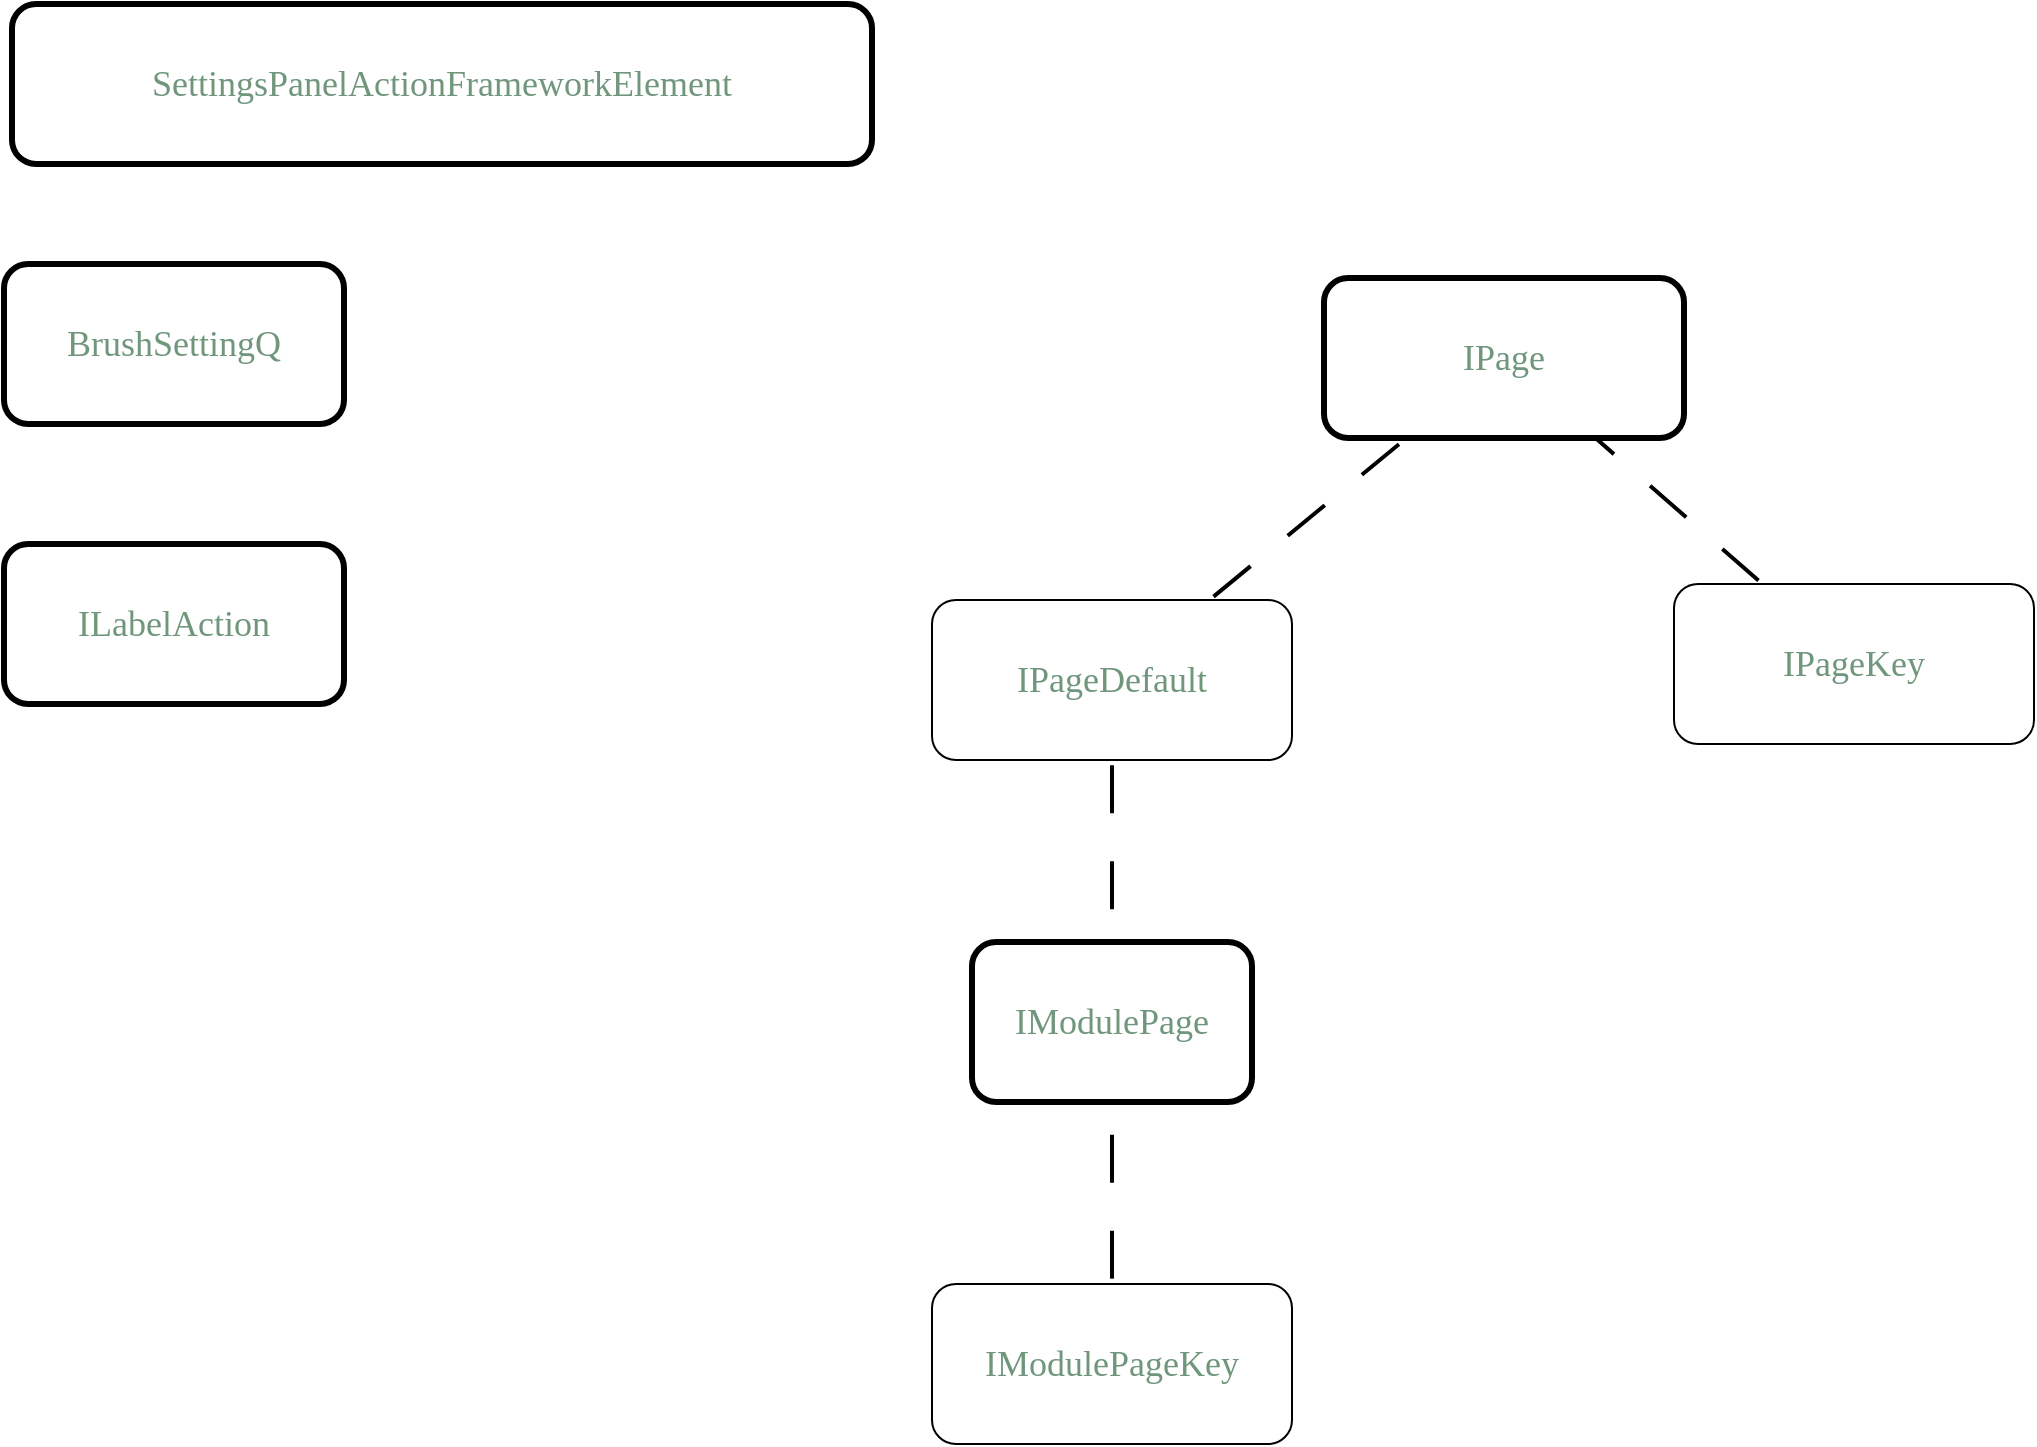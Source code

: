<mxfile version="24.7.17" pages="2">
  <diagram name="CORE Диаграмма" id="ia_T1l1x6hs6FPcz-3SK">
    <mxGraphModel dx="2047" dy="948" grid="0" gridSize="10" guides="0" tooltips="1" connect="0" arrows="1" fold="1" page="0" pageScale="1" pageWidth="827" pageHeight="1169" math="0" shadow="0">
      <root>
        <mxCell id="0" />
        <mxCell id="1" parent="0" />
        <mxCell id="MWzFeV6izfAVd_EmdzCG-1" style="rounded=0;orthogonalLoop=1;jettySize=auto;html=1;flowAnimation=1;dashed=1;dashPattern=12 12;endArrow=none;endFill=0;shadow=0;strokeWidth=2;fontColor=#70967C;" parent="1" source="MWzFeV6izfAVd_EmdzCG-7" target="MWzFeV6izfAVd_EmdzCG-2" edge="1">
          <mxGeometry relative="1" as="geometry">
            <mxPoint x="484" y="497" as="sourcePoint" />
          </mxGeometry>
        </mxCell>
        <mxCell id="MWzFeV6izfAVd_EmdzCG-2" value="IModulePage" style="rounded=1;whiteSpace=wrap;fontSize=18;fontColor=#70967C;fontFamily=Lucida Console;strokeWidth=3;" parent="1" vertex="1">
          <mxGeometry x="462" y="527" width="140" height="80" as="geometry" />
        </mxCell>
        <mxCell id="MWzFeV6izfAVd_EmdzCG-7" value="IModulePageKey" style="rounded=1;whiteSpace=wrap;fontSize=18;fontColor=#70967C;fontFamily=Lucida Console;" parent="1" vertex="1">
          <mxGeometry x="442" y="698" width="180" height="80" as="geometry" />
        </mxCell>
        <mxCell id="MWzFeV6izfAVd_EmdzCG-8" value="BrushSettingQ" style="rounded=1;whiteSpace=wrap;fontSize=18;fontColor=#70967C;fontFamily=Lucida Console;strokeWidth=3;" parent="1" vertex="1">
          <mxGeometry x="-22" y="188" width="170" height="80" as="geometry" />
        </mxCell>
        <mxCell id="MWzFeV6izfAVd_EmdzCG-9" value="ILabelAction" style="rounded=1;whiteSpace=wrap;fontSize=18;fontColor=#70967C;fontFamily=Lucida Console;strokeWidth=3;" parent="1" vertex="1">
          <mxGeometry x="-22" y="328" width="170" height="80" as="geometry" />
        </mxCell>
        <mxCell id="MWzFeV6izfAVd_EmdzCG-12" value="SettingsPanelActionFrameworkElement" style="rounded=1;whiteSpace=wrap;fontSize=18;fontColor=#70967C;fontFamily=Lucida Console;strokeWidth=3;" parent="1" vertex="1">
          <mxGeometry x="-18" y="58" width="430" height="80" as="geometry" />
        </mxCell>
        <mxCell id="r3l4vlM_85dYpehm9L9s-1" value="IPageKey" style="rounded=1;whiteSpace=wrap;fontSize=18;fontColor=#70967C;fontFamily=Lucida Console;" vertex="1" parent="1">
          <mxGeometry x="813" y="348" width="180" height="80" as="geometry" />
        </mxCell>
        <mxCell id="r3l4vlM_85dYpehm9L9s-2" style="rounded=1;orthogonalLoop=1;jettySize=auto;html=1;dashed=1;dashPattern=12 12;strokeWidth=2;endArrow=none;endFill=0;flowAnimation=1;" edge="1" parent="1" source="r3l4vlM_85dYpehm9L9s-1" target="r3l4vlM_85dYpehm9L9s-5">
          <mxGeometry relative="1" as="geometry">
            <mxPoint x="72" y="366" as="sourcePoint" />
            <mxPoint x="342" y="436" as="targetPoint" />
          </mxGeometry>
        </mxCell>
        <mxCell id="r3l4vlM_85dYpehm9L9s-3" style="rounded=1;orthogonalLoop=1;jettySize=auto;html=1;strokeWidth=2;endArrow=none;endFill=0;dashed=1;dashPattern=12 12;flowAnimation=1;" edge="1" parent="1" source="r3l4vlM_85dYpehm9L9s-4" target="r3l4vlM_85dYpehm9L9s-5">
          <mxGeometry relative="1" as="geometry" />
        </mxCell>
        <mxCell id="r3l4vlM_85dYpehm9L9s-7" style="edgeStyle=none;shape=connector;rounded=0;orthogonalLoop=1;jettySize=auto;html=1;shadow=0;dashed=1;dashPattern=12 12;strokeColor=default;strokeWidth=2;align=center;verticalAlign=middle;fontFamily=Helvetica;fontSize=11;fontColor=#70967C;labelBackgroundColor=default;endArrow=none;endFill=0;flowAnimation=1;" edge="1" parent="1" source="r3l4vlM_85dYpehm9L9s-4" target="MWzFeV6izfAVd_EmdzCG-2">
          <mxGeometry relative="1" as="geometry" />
        </mxCell>
        <mxCell id="r3l4vlM_85dYpehm9L9s-4" value="IPageDefault" style="rounded=1;whiteSpace=wrap;fontSize=18;fontColor=#70967C;fontFamily=Lucida Console;" vertex="1" parent="1">
          <mxGeometry x="442" y="356" width="180" height="80" as="geometry" />
        </mxCell>
        <mxCell id="r3l4vlM_85dYpehm9L9s-5" value="IPage" style="rounded=1;whiteSpace=wrap;fontSize=18;fontColor=#70967C;fontFamily=Lucida Console;strokeWidth=3;" vertex="1" parent="1">
          <mxGeometry x="638" y="195" width="180" height="80" as="geometry" />
        </mxCell>
      </root>
    </mxGraphModel>
  </diagram>
  <diagram id="-gB4cSZo6_3nMkcXz_vv" name="FRONT Диаграмма">
    <mxGraphModel dx="4059" dy="1585" grid="0" gridSize="10" guides="1" tooltips="1" connect="0" arrows="1" fold="1" page="0" pageScale="1" pageWidth="827" pageHeight="1169" math="0" shadow="0">
      <root>
        <mxCell id="0" />
        <mxCell id="1" parent="0" />
        <mxCell id="M7uNiLFjUKpO2VLpQJOE-1" value="IIELObject" style="rounded=1;whiteSpace=wrap;fontSize=18;fontColor=#70967C;fontFamily=Lucida Console;strokeWidth=3;" parent="1" vertex="1">
          <mxGeometry x="-1397" y="270" width="180" height="80" as="geometry" />
        </mxCell>
        <mxCell id="M7uNiLFjUKpO2VLpQJOE-2" style="rounded=0;orthogonalLoop=1;jettySize=auto;html=1;strokeWidth=2;dashed=1;endArrow=none;endFill=0;flowAnimation=1;strokeColor=#FFFFFF;dashPattern=12 12;" parent="1" source="M7uNiLFjUKpO2VLpQJOE-4" target="M7uNiLFjUKpO2VLpQJOE-1" edge="1">
          <mxGeometry relative="1" as="geometry" />
        </mxCell>
        <mxCell id="M7uNiLFjUKpO2VLpQJOE-3" style="rounded=1;orthogonalLoop=1;jettySize=auto;html=1;endArrow=none;endFill=0;dashed=1;dashPattern=12 12;strokeWidth=2;flowAnimation=1;" parent="1" source="M7uNiLFjUKpO2VLpQJOE-4" target="M7uNiLFjUKpO2VLpQJOE-24" edge="1">
          <mxGeometry relative="1" as="geometry" />
        </mxCell>
        <mxCell id="M7uNiLFjUKpO2VLpQJOE-4" value="IIELButton" style="rounded=1;whiteSpace=wrap;fontSize=18;fontColor=#70967C;fontFamily=Lucida Console;" parent="1" vertex="1">
          <mxGeometry x="-1304" y="534" width="180" height="80" as="geometry" />
        </mxCell>
        <mxCell id="M7uNiLFjUKpO2VLpQJOE-5" style="rounded=1;orthogonalLoop=1;jettySize=auto;html=1;endArrow=none;endFill=0;strokeWidth=2;dashed=1;dashPattern=12 12;flowAnimation=1;" parent="1" source="M7uNiLFjUKpO2VLpQJOE-6" target="M7uNiLFjUKpO2VLpQJOE-4" edge="1">
          <mxGeometry relative="1" as="geometry" />
        </mxCell>
        <mxCell id="M7uNiLFjUKpO2VLpQJOE-6" value="IIELButtonDefault" style="rounded=1;whiteSpace=wrap;fontSize=18;fontColor=#70967C;fontFamily=Lucida Console;" parent="1" vertex="1">
          <mxGeometry x="-1226" y="691" width="210" height="80" as="geometry" />
        </mxCell>
        <mxCell id="M7uNiLFjUKpO2VLpQJOE-7" style="rounded=1;orthogonalLoop=1;jettySize=auto;html=1;endArrow=none;endFill=0;startArrow=none;startFill=0;dashed=1;dashPattern=12 12;flowAnimation=1;strokeWidth=2;" parent="1" source="M7uNiLFjUKpO2VLpQJOE-9" target="M7uNiLFjUKpO2VLpQJOE-4" edge="1">
          <mxGeometry relative="1" as="geometry" />
        </mxCell>
        <mxCell id="M7uNiLFjUKpO2VLpQJOE-8" style="rounded=1;orthogonalLoop=1;jettySize=auto;html=1;endArrow=none;endFill=0;dashed=1;dashPattern=12 12;flowAnimation=1;strokeWidth=2;" parent="1" source="M7uNiLFjUKpO2VLpQJOE-9" target="M7uNiLFjUKpO2VLpQJOE-18" edge="1">
          <mxGeometry relative="1" as="geometry" />
        </mxCell>
        <mxCell id="M7uNiLFjUKpO2VLpQJOE-15" style="rounded=1;orthogonalLoop=1;jettySize=auto;html=1;endArrow=none;endFill=0;startArrow=none;startFill=0;dashed=1;dashPattern=12 12;flowAnimation=1;strokeWidth=2;" parent="1" source="M7uNiLFjUKpO2VLpQJOE-16" target="M7uNiLFjUKpO2VLpQJOE-1" edge="1">
          <mxGeometry relative="1" as="geometry" />
        </mxCell>
        <mxCell id="M7uNiLFjUKpO2VLpQJOE-16" value="IIELFrame" style="rounded=1;whiteSpace=wrap;fontSize=18;fontColor=#70967C;fontFamily=Lucida Console;" parent="1" vertex="1">
          <mxGeometry x="-1289" y="36" width="180" height="80" as="geometry" />
        </mxCell>
        <mxCell id="M7uNiLFjUKpO2VLpQJOE-17" style="rounded=1;orthogonalLoop=1;jettySize=auto;html=1;strokeWidth=2;endArrow=none;endFill=0;dashed=1;dashPattern=12 12;flowAnimation=1;" parent="1" source="M7uNiLFjUKpO2VLpQJOE-18" target="M7uNiLFjUKpO2VLpQJOE-1" edge="1">
          <mxGeometry relative="1" as="geometry" />
        </mxCell>
        <mxCell id="M7uNiLFjUKpO2VLpQJOE-18" value="IIELObjectKey" style="rounded=1;whiteSpace=wrap;fontSize=18;fontColor=#70967C;fontFamily=Lucida Console;" parent="1" vertex="1">
          <mxGeometry x="-1109" y="270" width="180" height="80" as="geometry" />
        </mxCell>
        <mxCell id="M7uNiLFjUKpO2VLpQJOE-19" style="rounded=1;orthogonalLoop=1;jettySize=auto;html=1;endArrow=none;endFill=0;dashed=1;dashPattern=12 12;strokeWidth=2;flowAnimation=1;" parent="1" source="M7uNiLFjUKpO2VLpQJOE-20" target="M7uNiLFjUKpO2VLpQJOE-16" edge="1">
          <mxGeometry relative="1" as="geometry" />
        </mxCell>
        <mxCell id="M7uNiLFjUKpO2VLpQJOE-20" value="IIELFrameDefault" style="rounded=1;whiteSpace=wrap;fontSize=18;fontColor=#70967C;fontFamily=Lucida Console;" parent="1" vertex="1">
          <mxGeometry x="-1426" y="-153" width="200" height="80" as="geometry" />
        </mxCell>
        <mxCell id="M7uNiLFjUKpO2VLpQJOE-21" value="IIELFrameKey" style="rounded=1;whiteSpace=wrap;fontSize=18;fontColor=#70967C;fontFamily=Lucida Console;" parent="1" vertex="1">
          <mxGeometry x="-1013" y="85" width="180" height="80" as="geometry" />
        </mxCell>
        <mxCell id="M7uNiLFjUKpO2VLpQJOE-22" style="rounded=1;orthogonalLoop=1;jettySize=auto;html=1;endArrow=none;endFill=0;dashed=1;dashPattern=12 12;strokeWidth=2;flowAnimation=1;" parent="1" source="M7uNiLFjUKpO2VLpQJOE-21" target="M7uNiLFjUKpO2VLpQJOE-16" edge="1">
          <mxGeometry relative="1" as="geometry">
            <mxPoint x="-1079" y="40" as="sourcePoint" />
            <mxPoint x="-960" y="210" as="targetPoint" />
          </mxGeometry>
        </mxCell>
        <mxCell id="M7uNiLFjUKpO2VLpQJOE-23" style="rounded=1;orthogonalLoop=1;jettySize=auto;html=1;endArrow=none;endFill=0;dashed=1;dashPattern=12 12;strokeWidth=2;flowAnimation=1;" parent="1" source="M7uNiLFjUKpO2VLpQJOE-21" target="M7uNiLFjUKpO2VLpQJOE-18" edge="1">
          <mxGeometry relative="1" as="geometry">
            <mxPoint x="-1094" y="40" as="sourcePoint" />
            <mxPoint x="-1056" y="140" as="targetPoint" />
          </mxGeometry>
        </mxCell>
        <mxCell id="M7uNiLFjUKpO2VLpQJOE-24" value="IIELControl" style="rounded=1;whiteSpace=wrap;fontSize=18;fontColor=#70967C;fontFamily=Lucida Console;strokeWidth=3;" parent="1" vertex="1">
          <mxGeometry x="-1712" y="834" width="180" height="80" as="geometry" />
        </mxCell>
        <mxCell id="M7uNiLFjUKpO2VLpQJOE-25" style="rounded=1;orthogonalLoop=1;jettySize=auto;html=1;strokeWidth=2;dashed=1;dashPattern=12 12;flowAnimation=1;endArrow=none;endFill=0;" parent="1" source="M7uNiLFjUKpO2VLpQJOE-27" target="M7uNiLFjUKpO2VLpQJOE-1" edge="1">
          <mxGeometry relative="1" as="geometry" />
        </mxCell>
        <mxCell id="M7uNiLFjUKpO2VLpQJOE-26" style="rounded=1;orthogonalLoop=1;jettySize=auto;html=1;strokeWidth=2;endArrow=none;endFill=0;dashed=1;dashPattern=12 12;flowAnimation=1;" parent="1" source="M7uNiLFjUKpO2VLpQJOE-27" target="M7uNiLFjUKpO2VLpQJOE-24" edge="1">
          <mxGeometry relative="1" as="geometry" />
        </mxCell>
        <mxCell id="M7uNiLFjUKpO2VLpQJOE-27" value="IIELTextBox" style="rounded=1;whiteSpace=wrap;fontSize=18;fontColor=#70967C;fontFamily=Lucida Console;" parent="1" vertex="1">
          <mxGeometry x="-1781" y="428" width="180" height="80" as="geometry" />
        </mxCell>
        <mxCell id="M7uNiLFjUKpO2VLpQJOE-28" value="IIELBrowserPage" style="rounded=1;whiteSpace=wrap;fontSize=18;fontColor=#70967C;fontFamily=Lucida Console;dashed=1;dashPattern=1 4;" parent="1" vertex="1">
          <mxGeometry x="-1712" y="130" width="187" height="80" as="geometry" />
        </mxCell>
        <mxCell id="M7uNiLFjUKpO2VLpQJOE-29" style="edgeStyle=none;shape=connector;rounded=1;orthogonalLoop=1;jettySize=auto;html=1;dashed=1;dashPattern=12 12;strokeColor=default;strokeWidth=2;align=center;verticalAlign=middle;fontFamily=Helvetica;fontSize=11;fontColor=default;labelBackgroundColor=default;endArrow=none;endFill=0;flowAnimation=1;" parent="1" source="M7uNiLFjUKpO2VLpQJOE-28" target="M7uNiLFjUKpO2VLpQJOE-1" edge="1">
          <mxGeometry relative="1" as="geometry" />
        </mxCell>
        <mxCell id="M7uNiLFjUKpO2VLpQJOE-9" value="IIELButtonKey" style="rounded=1;whiteSpace=wrap;fontSize=18;fontColor=#70967C;fontFamily=Lucida Console;" parent="1" vertex="1">
          <mxGeometry x="-994" y="459" width="180" height="80" as="geometry" />
        </mxCell>
        <mxCell id="K43k8vFx2dthZbpcqFvg-3" style="edgeStyle=none;shape=connector;rounded=0;orthogonalLoop=1;jettySize=auto;html=1;dashed=1;dashPattern=12 12;strokeColor=#FFFFFF;strokeWidth=2;align=center;verticalAlign=middle;fontFamily=Lucida Console;fontSize=18;fontColor=#70967C;labelBackgroundColor=default;endArrow=none;endFill=0;flowAnimation=1;" edge="1" parent="1" source="K43k8vFx2dthZbpcqFvg-1" target="M7uNiLFjUKpO2VLpQJOE-6">
          <mxGeometry relative="1" as="geometry" />
        </mxCell>
        <mxCell id="K43k8vFx2dthZbpcqFvg-1" value="IIELInlay" style="rounded=1;whiteSpace=wrap;fontSize=18;fontColor=#70967C;fontFamily=Lucida Console;dashed=1;dashPattern=1 4;" vertex="1" parent="1">
          <mxGeometry x="-1325" y="809" width="180" height="80" as="geometry" />
        </mxCell>
      </root>
    </mxGraphModel>
  </diagram>
</mxfile>
